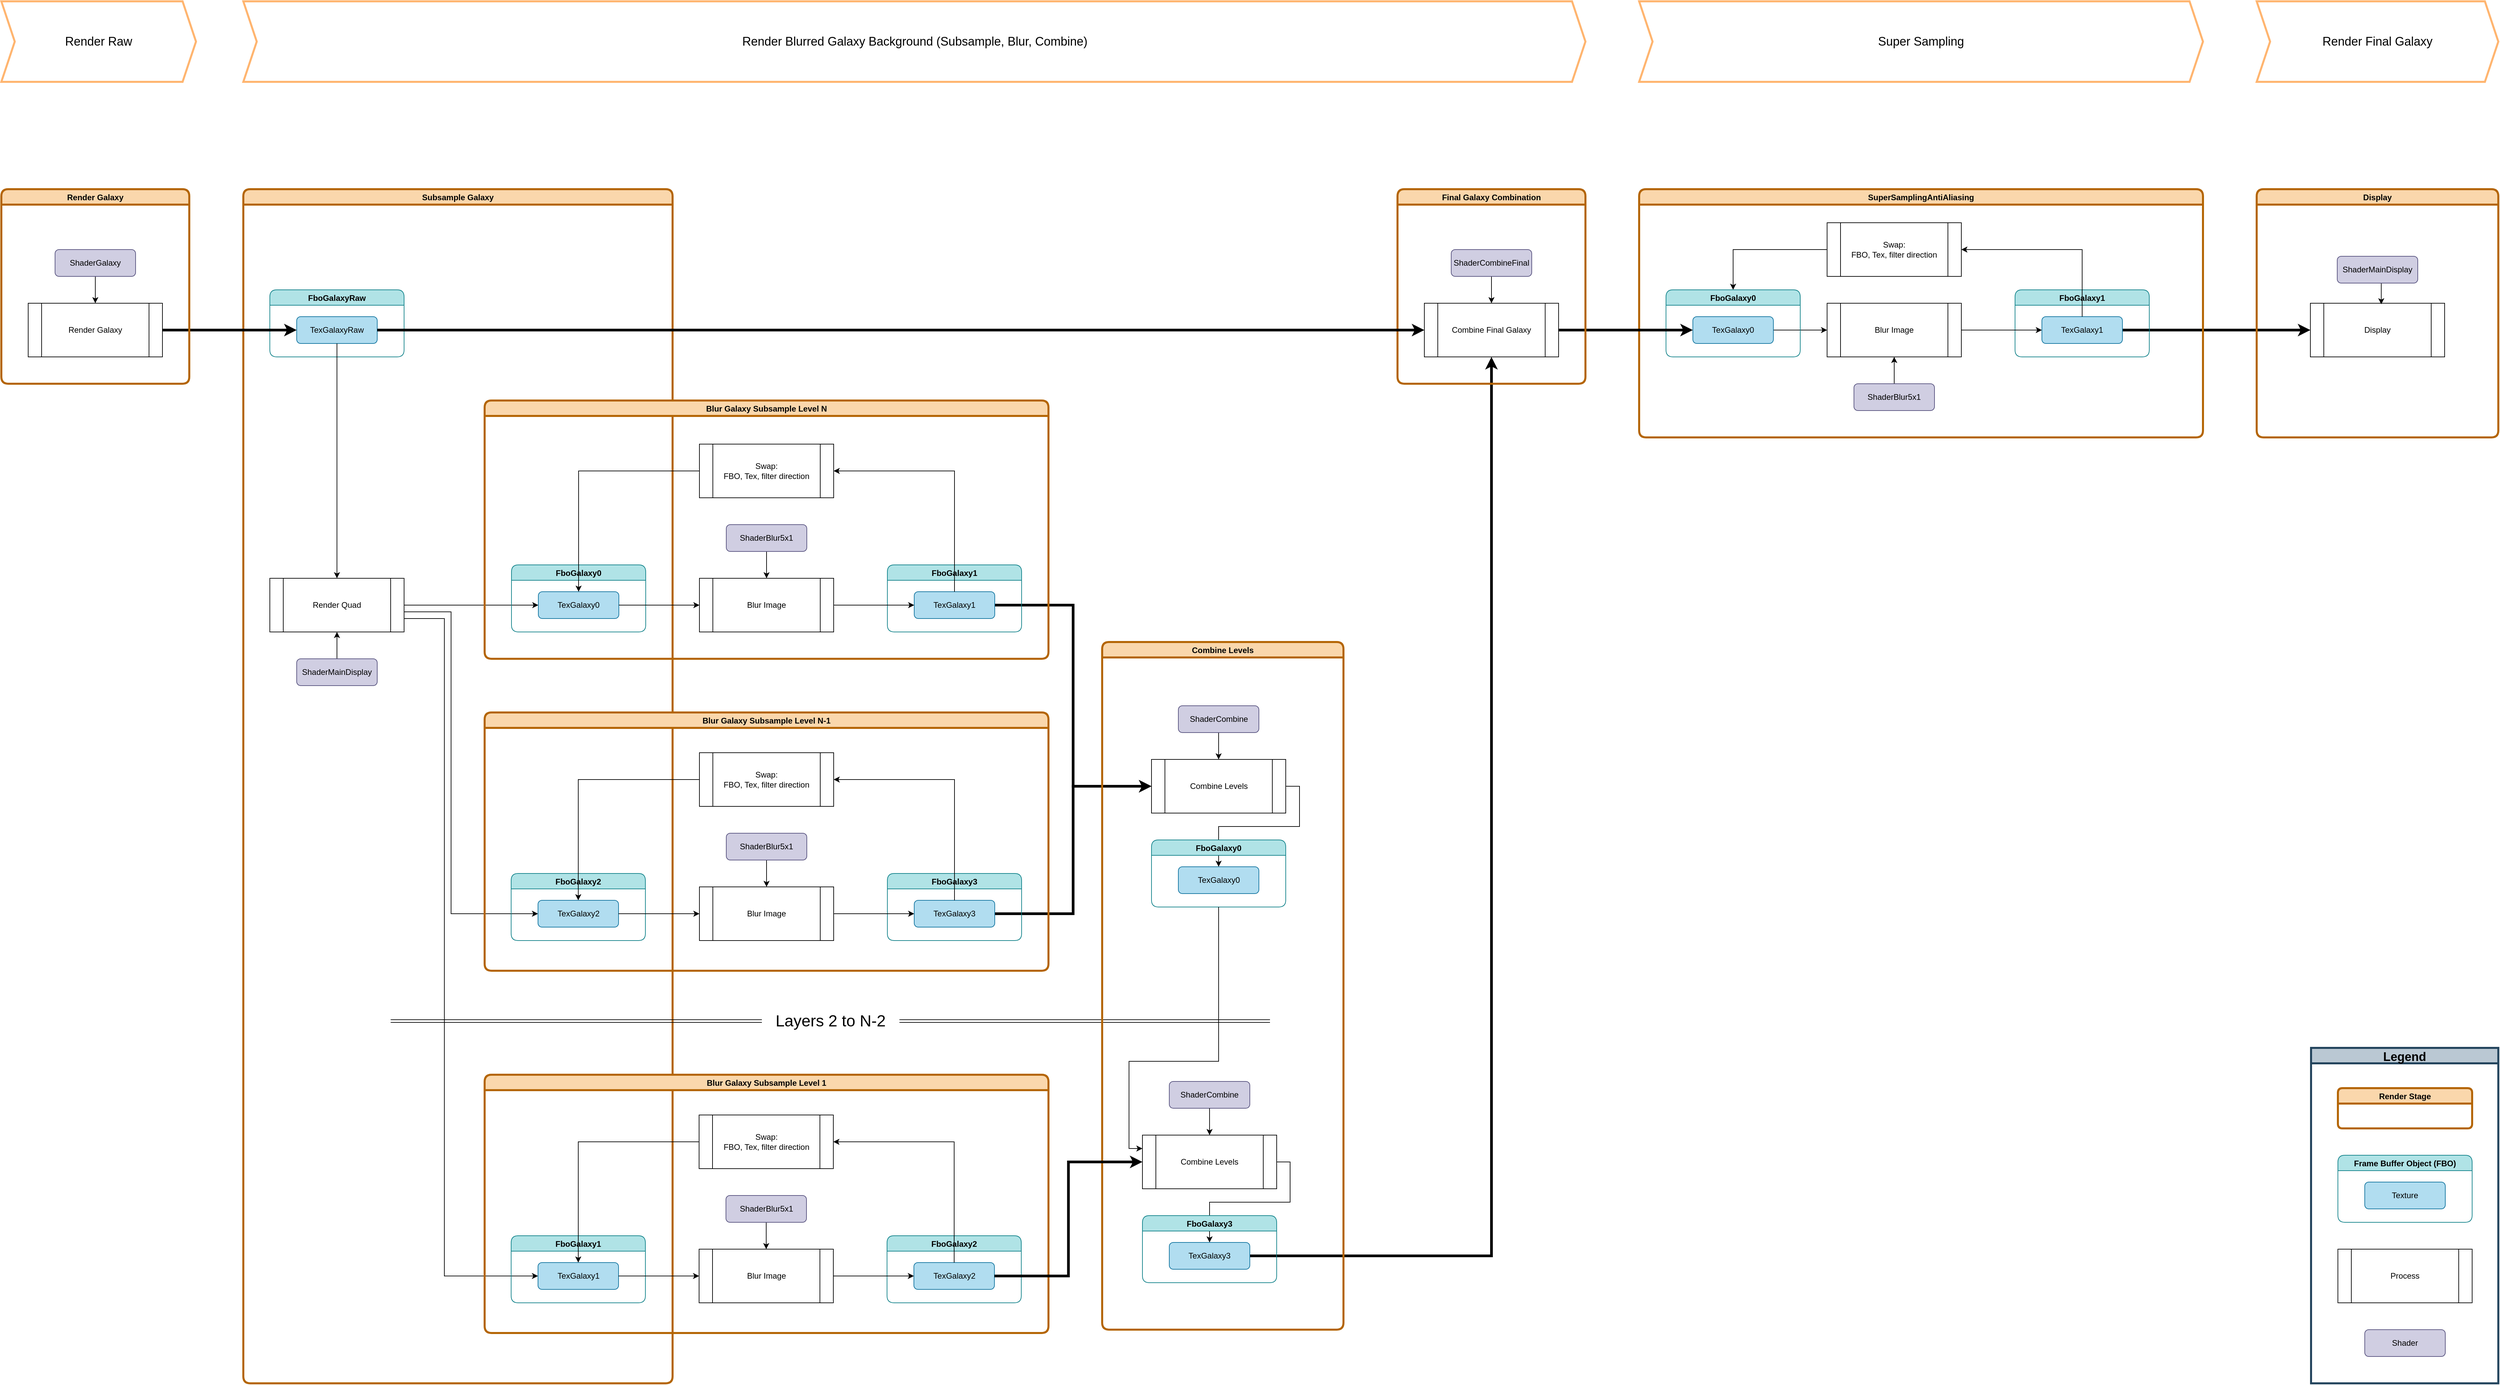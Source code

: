 <mxfile version="15.4.0" type="device"><diagram id="C5RBs43oDa-KdzZeNtuy" name="Page-1"><mxGraphModel dx="5687" dy="3152" grid="1" gridSize="10" guides="1" tooltips="1" connect="1" arrows="1" fold="1" page="1" pageScale="1" pageWidth="827" pageHeight="1169" math="0" shadow="0"><root><mxCell id="WIyWlLk6GJQsqaUBKTNV-0"/><mxCell id="WIyWlLk6GJQsqaUBKTNV-1" parent="WIyWlLk6GJQsqaUBKTNV-0"/><mxCell id="yZTSDlKU27gdfVYM9n3g-38" value="Legend" style="swimlane;rounded=0;strokeColor=#23445d;strokeWidth=3;fillColor=#bac8d3;shadow=0;sketch=0;glass=0;swimlaneLine=1;fontSize=18;perimeterSpacing=0;swimlaneFillColor=default;" vertex="1" parent="WIyWlLk6GJQsqaUBKTNV-1"><mxGeometry x="3401" y="1000" width="279" height="500" as="geometry"/></mxCell><mxCell id="a8YWA-lMx3I1trFOiL9X-109" value="Subsample Galaxy" style="swimlane;rounded=1;shadow=0;fillColor=#fad7ac;strokeColor=#b46504;align=center;strokeWidth=3;" parent="WIyWlLk6GJQsqaUBKTNV-1" vertex="1"><mxGeometry x="320.5" y="-280" width="639.5" height="1780" as="geometry"/></mxCell><mxCell id="Sne0TQ9ptQ9F87MGzMqb-39" value="&lt;font style=&quot;font-size: 24px&quot;&gt;&amp;nbsp; &amp;nbsp;Layers 2 to N-2&amp;nbsp; &amp;nbsp;&lt;/font&gt;" style="shape=link;html=1;rounded=0;edgeStyle=orthogonalEdgeStyle;" parent="a8YWA-lMx3I1trFOiL9X-109" edge="1"><mxGeometry width="100" relative="1" as="geometry"><mxPoint x="219.5" y="1240" as="sourcePoint"/><mxPoint x="1529.5" y="1240" as="targetPoint"/></mxGeometry></mxCell><mxCell id="a8YWA-lMx3I1trFOiL9X-28" value="FboGalaxyRaw" style="swimlane;fillColor=#b0e3e6;strokeColor=#0e8088;shadow=0;rounded=1;" parent="a8YWA-lMx3I1trFOiL9X-109" vertex="1"><mxGeometry x="39.5" y="150" width="200" height="100" as="geometry"><mxRectangle x="250" y="610" width="80" height="23" as="alternateBounds"/></mxGeometry></mxCell><mxCell id="a8YWA-lMx3I1trFOiL9X-29" value="TexGalaxyRaw" style="rounded=1;whiteSpace=wrap;html=1;fillColor=#b1ddf0;strokeColor=#10739e;shadow=0;" parent="a8YWA-lMx3I1trFOiL9X-28" vertex="1"><mxGeometry x="40" y="40" width="120" height="40" as="geometry"/></mxCell><mxCell id="a8YWA-lMx3I1trFOiL9X-22" style="edgeStyle=orthogonalEdgeStyle;rounded=0;orthogonalLoop=1;jettySize=auto;html=1;exitX=1;exitY=0.5;exitDx=0;exitDy=0;strokeWidth=4;" parent="WIyWlLk6GJQsqaUBKTNV-1" source="a8YWA-lMx3I1trFOiL9X-7" target="a8YWA-lMx3I1trFOiL9X-21" edge="1"><mxGeometry relative="1" as="geometry"/></mxCell><mxCell id="a8YWA-lMx3I1trFOiL9X-42" style="edgeStyle=orthogonalEdgeStyle;rounded=0;orthogonalLoop=1;jettySize=auto;html=1;exitX=1;exitY=0.5;exitDx=0;exitDy=0;" parent="WIyWlLk6GJQsqaUBKTNV-1" source="a8YWA-lMx3I1trFOiL9X-30" target="a8YWA-lMx3I1trFOiL9X-41" edge="1"><mxGeometry relative="1" as="geometry"/></mxCell><mxCell id="a8YWA-lMx3I1trFOiL9X-66" style="edgeStyle=orthogonalEdgeStyle;rounded=0;orthogonalLoop=1;jettySize=auto;html=1;exitX=1;exitY=0.5;exitDx=0;exitDy=0;entryX=0;entryY=0.5;entryDx=0;entryDy=0;" parent="WIyWlLk6GJQsqaUBKTNV-1" source="a8YWA-lMx3I1trFOiL9X-30" target="a8YWA-lMx3I1trFOiL9X-55" edge="1"><mxGeometry relative="1" as="geometry"><Array as="points"><mxPoint x="560" y="350"/><mxPoint x="630" y="350"/><mxPoint x="630" y="800"/></Array></mxGeometry></mxCell><mxCell id="a8YWA-lMx3I1trFOiL9X-84" style="edgeStyle=orthogonalEdgeStyle;rounded=0;orthogonalLoop=1;jettySize=auto;html=1;exitX=1;exitY=0.5;exitDx=0;exitDy=0;entryX=0;entryY=0.5;entryDx=0;entryDy=0;" parent="WIyWlLk6GJQsqaUBKTNV-1" source="a8YWA-lMx3I1trFOiL9X-30" target="a8YWA-lMx3I1trFOiL9X-72" edge="1"><mxGeometry relative="1" as="geometry"><Array as="points"><mxPoint x="560" y="360"/><mxPoint x="620" y="360"/><mxPoint x="620" y="1340"/></Array></mxGeometry></mxCell><mxCell id="a8YWA-lMx3I1trFOiL9X-30" value="Render Quad" style="shape=process;whiteSpace=wrap;html=1;backgroundOutline=1;" parent="WIyWlLk6GJQsqaUBKTNV-1" vertex="1"><mxGeometry x="360" y="300" width="200" height="80" as="geometry"/></mxCell><mxCell id="a8YWA-lMx3I1trFOiL9X-105" style="edgeStyle=orthogonalEdgeStyle;rounded=0;orthogonalLoop=1;jettySize=auto;html=1;exitX=0.5;exitY=0;exitDx=0;exitDy=0;entryX=0.5;entryY=1;entryDx=0;entryDy=0;" parent="WIyWlLk6GJQsqaUBKTNV-1" source="a8YWA-lMx3I1trFOiL9X-31" target="a8YWA-lMx3I1trFOiL9X-30" edge="1"><mxGeometry relative="1" as="geometry"/></mxCell><mxCell id="a8YWA-lMx3I1trFOiL9X-31" value="ShaderMainDisplay" style="rounded=1;whiteSpace=wrap;html=1;fillColor=#d0cee2;strokeColor=#56517e;" parent="WIyWlLk6GJQsqaUBKTNV-1" vertex="1"><mxGeometry x="400" y="420" width="120" height="40" as="geometry"/></mxCell><mxCell id="a8YWA-lMx3I1trFOiL9X-33" style="edgeStyle=orthogonalEdgeStyle;rounded=0;orthogonalLoop=1;jettySize=auto;html=1;exitX=0.5;exitY=1;exitDx=0;exitDy=0;" parent="WIyWlLk6GJQsqaUBKTNV-1" source="a8YWA-lMx3I1trFOiL9X-29" target="a8YWA-lMx3I1trFOiL9X-30" edge="1"><mxGeometry relative="1" as="geometry"/></mxCell><mxCell id="a8YWA-lMx3I1trFOiL9X-39" style="edgeStyle=orthogonalEdgeStyle;rounded=0;orthogonalLoop=1;jettySize=auto;html=1;exitX=1;exitY=0.5;exitDx=0;exitDy=0;entryX=0;entryY=0.5;entryDx=0;entryDy=0;strokeWidth=4;" parent="WIyWlLk6GJQsqaUBKTNV-1" source="a8YWA-lMx3I1trFOiL9X-36" target="a8YWA-lMx3I1trFOiL9X-29" edge="1"><mxGeometry relative="1" as="geometry"/></mxCell><mxCell id="a8YWA-lMx3I1trFOiL9X-68" style="edgeStyle=orthogonalEdgeStyle;rounded=0;orthogonalLoop=1;jettySize=auto;html=1;exitX=1;exitY=0.5;exitDx=0;exitDy=0;entryX=0;entryY=0.5;entryDx=0;entryDy=0;strokeWidth=4;" parent="WIyWlLk6GJQsqaUBKTNV-1" source="a8YWA-lMx3I1trFOiL9X-62" target="a8YWA-lMx3I1trFOiL9X-67" edge="1"><mxGeometry relative="1" as="geometry"/></mxCell><mxCell id="a8YWA-lMx3I1trFOiL9X-70" style="edgeStyle=orthogonalEdgeStyle;rounded=0;orthogonalLoop=1;jettySize=auto;html=1;exitX=1;exitY=0.5;exitDx=0;exitDy=0;entryX=0;entryY=0.5;entryDx=0;entryDy=0;strokeWidth=4;" parent="WIyWlLk6GJQsqaUBKTNV-1" source="a8YWA-lMx3I1trFOiL9X-48" target="a8YWA-lMx3I1trFOiL9X-67" edge="1"><mxGeometry relative="1" as="geometry"/></mxCell><mxCell id="a8YWA-lMx3I1trFOiL9X-89" style="edgeStyle=orthogonalEdgeStyle;rounded=0;orthogonalLoop=1;jettySize=auto;html=1;exitX=1;exitY=0.5;exitDx=0;exitDy=0;entryX=0.5;entryY=1;entryDx=0;entryDy=0;strokeWidth=4;" parent="WIyWlLk6GJQsqaUBKTNV-1" source="yZTSDlKU27gdfVYM9n3g-44" target="yZTSDlKU27gdfVYM9n3g-12" edge="1"><mxGeometry relative="1" as="geometry"><Array as="points"><mxPoint x="2180" y="1310"/></Array><mxPoint x="2180" y="90" as="targetPoint"/></mxGeometry></mxCell><mxCell id="a8YWA-lMx3I1trFOiL9X-103" value="SuperSamplingAntiAliasing" style="swimlane;rounded=1;shadow=0;fillColor=#fad7ac;strokeColor=#b46504;align=center;strokeWidth=3;" parent="WIyWlLk6GJQsqaUBKTNV-1" vertex="1"><mxGeometry x="2400" y="-280" width="840" height="370" as="geometry"/></mxCell><mxCell id="a8YWA-lMx3I1trFOiL9X-6" value="FboGalaxy1" style="swimlane;fillColor=#b0e3e6;strokeColor=#0e8088;shadow=0;rounded=1;" parent="a8YWA-lMx3I1trFOiL9X-103" vertex="1"><mxGeometry x="560" y="150" width="200" height="100" as="geometry"><mxRectangle x="250" y="610" width="80" height="23" as="alternateBounds"/></mxGeometry></mxCell><mxCell id="a8YWA-lMx3I1trFOiL9X-7" value="TexGalaxy1" style="rounded=1;whiteSpace=wrap;html=1;fillColor=#b1ddf0;strokeColor=#10739e;" parent="a8YWA-lMx3I1trFOiL9X-6" vertex="1"><mxGeometry x="40" y="40" width="120" height="40" as="geometry"/></mxCell><mxCell id="a8YWA-lMx3I1trFOiL9X-17" style="edgeStyle=orthogonalEdgeStyle;rounded=0;orthogonalLoop=1;jettySize=auto;html=1;exitX=1;exitY=0.5;exitDx=0;exitDy=0;entryX=0;entryY=0.5;entryDx=0;entryDy=0;" parent="a8YWA-lMx3I1trFOiL9X-103" source="a8YWA-lMx3I1trFOiL9X-14" target="a8YWA-lMx3I1trFOiL9X-7" edge="1"><mxGeometry relative="1" as="geometry"/></mxCell><mxCell id="a8YWA-lMx3I1trFOiL9X-14" value="Blur Image" style="shape=process;whiteSpace=wrap;html=1;backgroundOutline=1;" parent="a8YWA-lMx3I1trFOiL9X-103" vertex="1"><mxGeometry x="280" y="170" width="200" height="80" as="geometry"/></mxCell><mxCell id="a8YWA-lMx3I1trFOiL9X-16" style="edgeStyle=orthogonalEdgeStyle;rounded=0;orthogonalLoop=1;jettySize=auto;html=1;exitX=1;exitY=0.5;exitDx=0;exitDy=0;entryX=0;entryY=0.5;entryDx=0;entryDy=0;" parent="a8YWA-lMx3I1trFOiL9X-103" source="yZTSDlKU27gdfVYM9n3g-9" target="a8YWA-lMx3I1trFOiL9X-14" edge="1"><mxGeometry relative="1" as="geometry"><mxPoint x="200" y="210" as="sourcePoint"/></mxGeometry></mxCell><mxCell id="a8YWA-lMx3I1trFOiL9X-20" style="edgeStyle=orthogonalEdgeStyle;rounded=0;orthogonalLoop=1;jettySize=auto;html=1;exitX=0;exitY=0.5;exitDx=0;exitDy=0;entryX=0.5;entryY=0;entryDx=0;entryDy=0;" parent="a8YWA-lMx3I1trFOiL9X-103" source="a8YWA-lMx3I1trFOiL9X-18" target="yZTSDlKU27gdfVYM9n3g-8" edge="1"><mxGeometry relative="1" as="geometry"><mxPoint x="140" y="190" as="targetPoint"/></mxGeometry></mxCell><mxCell id="a8YWA-lMx3I1trFOiL9X-18" value="Swap:&lt;br&gt;FBO, Tex, filter direction" style="shape=process;whiteSpace=wrap;html=1;backgroundOutline=1;" parent="a8YWA-lMx3I1trFOiL9X-103" vertex="1"><mxGeometry x="280" y="50" width="200" height="80" as="geometry"/></mxCell><mxCell id="a8YWA-lMx3I1trFOiL9X-19" style="edgeStyle=orthogonalEdgeStyle;rounded=0;orthogonalLoop=1;jettySize=auto;html=1;exitX=0.5;exitY=0;exitDx=0;exitDy=0;entryX=1;entryY=0.5;entryDx=0;entryDy=0;" parent="a8YWA-lMx3I1trFOiL9X-103" source="a8YWA-lMx3I1trFOiL9X-7" target="a8YWA-lMx3I1trFOiL9X-18" edge="1"><mxGeometry relative="1" as="geometry"/></mxCell><mxCell id="a8YWA-lMx3I1trFOiL9X-25" style="edgeStyle=orthogonalEdgeStyle;rounded=0;orthogonalLoop=1;jettySize=auto;html=1;exitX=0.5;exitY=0;exitDx=0;exitDy=0;entryX=0.5;entryY=1;entryDx=0;entryDy=0;" parent="a8YWA-lMx3I1trFOiL9X-103" source="a8YWA-lMx3I1trFOiL9X-24" target="a8YWA-lMx3I1trFOiL9X-14" edge="1"><mxGeometry relative="1" as="geometry"/></mxCell><mxCell id="a8YWA-lMx3I1trFOiL9X-24" value="ShaderBlur5x1" style="rounded=1;whiteSpace=wrap;html=1;fillColor=#d0cee2;strokeColor=#56517e;" parent="a8YWA-lMx3I1trFOiL9X-103" vertex="1"><mxGeometry x="320" y="290" width="120" height="40" as="geometry"/></mxCell><mxCell id="yZTSDlKU27gdfVYM9n3g-8" value="FboGalaxy0" style="swimlane;fillColor=#b0e3e6;strokeColor=#0e8088;shadow=0;rounded=1;" vertex="1" parent="a8YWA-lMx3I1trFOiL9X-103"><mxGeometry x="40" y="150" width="200" height="100" as="geometry"><mxRectangle x="250" y="610" width="80" height="23" as="alternateBounds"/></mxGeometry></mxCell><mxCell id="yZTSDlKU27gdfVYM9n3g-9" value="TexGalaxy0" style="rounded=1;whiteSpace=wrap;html=1;fillColor=#b1ddf0;strokeColor=#10739e;" vertex="1" parent="yZTSDlKU27gdfVYM9n3g-8"><mxGeometry x="40" y="40" width="120" height="40" as="geometry"/></mxCell><mxCell id="a8YWA-lMx3I1trFOiL9X-104" value="Display" style="swimlane;rounded=1;shadow=0;fillColor=#fad7ac;strokeColor=#b46504;align=center;strokeWidth=3;" parent="WIyWlLk6GJQsqaUBKTNV-1" vertex="1"><mxGeometry x="3320" y="-280" width="360" height="370" as="geometry"/></mxCell><mxCell id="a8YWA-lMx3I1trFOiL9X-21" value="Display" style="shape=process;whiteSpace=wrap;html=1;backgroundOutline=1;" parent="a8YWA-lMx3I1trFOiL9X-104" vertex="1"><mxGeometry x="80" y="170" width="200" height="80" as="geometry"/></mxCell><mxCell id="yZTSDlKU27gdfVYM9n3g-28" style="edgeStyle=orthogonalEdgeStyle;rounded=0;orthogonalLoop=1;jettySize=auto;html=1;exitX=0.5;exitY=1;exitDx=0;exitDy=0;entryX=0.528;entryY=0.02;entryDx=0;entryDy=0;entryPerimeter=0;strokeWidth=1;" edge="1" parent="a8YWA-lMx3I1trFOiL9X-104" source="a8YWA-lMx3I1trFOiL9X-26" target="a8YWA-lMx3I1trFOiL9X-21"><mxGeometry relative="1" as="geometry"/></mxCell><mxCell id="a8YWA-lMx3I1trFOiL9X-26" value="ShaderMainDisplay" style="rounded=1;whiteSpace=wrap;html=1;fillColor=#d0cee2;strokeColor=#56517e;" parent="a8YWA-lMx3I1trFOiL9X-104" vertex="1"><mxGeometry x="120" y="100" width="120" height="40" as="geometry"/></mxCell><mxCell id="a8YWA-lMx3I1trFOiL9X-106" value="Blur Galaxy Subsample Level N" style="swimlane;rounded=1;shadow=0;fillColor=#fad7ac;strokeColor=#b46504;align=center;strokeWidth=3;" parent="WIyWlLk6GJQsqaUBKTNV-1" vertex="1"><mxGeometry x="680" y="35" width="840" height="385" as="geometry"/></mxCell><mxCell id="a8YWA-lMx3I1trFOiL9X-40" value="FboGalaxy0" style="swimlane;fillColor=#b0e3e6;strokeColor=#0e8088;shadow=0;rounded=1;" parent="a8YWA-lMx3I1trFOiL9X-106" vertex="1"><mxGeometry x="40" y="245" width="200" height="100" as="geometry"><mxRectangle x="250" y="610" width="80" height="23" as="alternateBounds"/></mxGeometry></mxCell><mxCell id="a8YWA-lMx3I1trFOiL9X-41" value="TexGalaxy0" style="rounded=1;whiteSpace=wrap;html=1;fillColor=#b1ddf0;strokeColor=#10739e;shadow=0;" parent="a8YWA-lMx3I1trFOiL9X-40" vertex="1"><mxGeometry x="40" y="40" width="120" height="40" as="geometry"/></mxCell><mxCell id="a8YWA-lMx3I1trFOiL9X-43" value="Blur Image" style="shape=process;whiteSpace=wrap;html=1;backgroundOutline=1;" parent="a8YWA-lMx3I1trFOiL9X-106" vertex="1"><mxGeometry x="320" y="265" width="200" height="80" as="geometry"/></mxCell><mxCell id="a8YWA-lMx3I1trFOiL9X-44" style="edgeStyle=orthogonalEdgeStyle;rounded=0;orthogonalLoop=1;jettySize=auto;html=1;exitX=1;exitY=0.5;exitDx=0;exitDy=0;" parent="a8YWA-lMx3I1trFOiL9X-106" source="a8YWA-lMx3I1trFOiL9X-41" target="a8YWA-lMx3I1trFOiL9X-43" edge="1"><mxGeometry relative="1" as="geometry"/></mxCell><mxCell id="a8YWA-lMx3I1trFOiL9X-46" style="edgeStyle=orthogonalEdgeStyle;rounded=0;orthogonalLoop=1;jettySize=auto;html=1;exitX=0.5;exitY=1;exitDx=0;exitDy=0;entryX=0.5;entryY=0;entryDx=0;entryDy=0;" parent="a8YWA-lMx3I1trFOiL9X-106" source="a8YWA-lMx3I1trFOiL9X-45" target="a8YWA-lMx3I1trFOiL9X-43" edge="1"><mxGeometry relative="1" as="geometry"/></mxCell><mxCell id="a8YWA-lMx3I1trFOiL9X-45" value="ShaderBlur5x1" style="rounded=1;whiteSpace=wrap;html=1;fillColor=#d0cee2;strokeColor=#56517e;" parent="a8YWA-lMx3I1trFOiL9X-106" vertex="1"><mxGeometry x="360" y="185" width="120" height="40" as="geometry"/></mxCell><mxCell id="a8YWA-lMx3I1trFOiL9X-47" value="FboGalaxy1" style="swimlane;fillColor=#b0e3e6;strokeColor=#0e8088;shadow=0;rounded=1;" parent="a8YWA-lMx3I1trFOiL9X-106" vertex="1"><mxGeometry x="600" y="245" width="200" height="100" as="geometry"><mxRectangle x="250" y="610" width="80" height="23" as="alternateBounds"/></mxGeometry></mxCell><mxCell id="a8YWA-lMx3I1trFOiL9X-48" value="TexGalaxy1" style="rounded=1;whiteSpace=wrap;html=1;fillColor=#b1ddf0;strokeColor=#10739e;shadow=0;" parent="a8YWA-lMx3I1trFOiL9X-47" vertex="1"><mxGeometry x="40" y="40" width="120" height="40" as="geometry"/></mxCell><mxCell id="a8YWA-lMx3I1trFOiL9X-49" style="edgeStyle=orthogonalEdgeStyle;rounded=0;orthogonalLoop=1;jettySize=auto;html=1;exitX=1;exitY=0.5;exitDx=0;exitDy=0;entryX=0;entryY=0.5;entryDx=0;entryDy=0;" parent="a8YWA-lMx3I1trFOiL9X-106" source="a8YWA-lMx3I1trFOiL9X-43" target="a8YWA-lMx3I1trFOiL9X-48" edge="1"><mxGeometry relative="1" as="geometry"/></mxCell><mxCell id="a8YWA-lMx3I1trFOiL9X-52" style="edgeStyle=orthogonalEdgeStyle;rounded=0;orthogonalLoop=1;jettySize=auto;html=1;exitX=0;exitY=0.5;exitDx=0;exitDy=0;entryX=0.5;entryY=0;entryDx=0;entryDy=0;" parent="a8YWA-lMx3I1trFOiL9X-106" source="a8YWA-lMx3I1trFOiL9X-50" target="a8YWA-lMx3I1trFOiL9X-41" edge="1"><mxGeometry relative="1" as="geometry"/></mxCell><mxCell id="a8YWA-lMx3I1trFOiL9X-50" value="Swap:&lt;br&gt;FBO, Tex, filter direction" style="shape=process;whiteSpace=wrap;html=1;backgroundOutline=1;" parent="a8YWA-lMx3I1trFOiL9X-106" vertex="1"><mxGeometry x="320" y="65" width="200" height="80" as="geometry"/></mxCell><mxCell id="a8YWA-lMx3I1trFOiL9X-51" style="edgeStyle=orthogonalEdgeStyle;rounded=0;orthogonalLoop=1;jettySize=auto;html=1;exitX=0.5;exitY=0;exitDx=0;exitDy=0;entryX=1;entryY=0.5;entryDx=0;entryDy=0;" parent="a8YWA-lMx3I1trFOiL9X-106" source="a8YWA-lMx3I1trFOiL9X-48" target="a8YWA-lMx3I1trFOiL9X-50" edge="1"><mxGeometry relative="1" as="geometry"/></mxCell><mxCell id="a8YWA-lMx3I1trFOiL9X-108" value="Combine Levels" style="swimlane;rounded=1;shadow=0;fillColor=#fad7ac;strokeColor=#b46504;align=center;strokeWidth=3;" parent="WIyWlLk6GJQsqaUBKTNV-1" vertex="1"><mxGeometry x="1600" y="395" width="359.5" height="1025" as="geometry"/></mxCell><mxCell id="yZTSDlKU27gdfVYM9n3g-6" style="edgeStyle=orthogonalEdgeStyle;rounded=0;orthogonalLoop=1;jettySize=auto;html=1;exitX=1;exitY=0.5;exitDx=0;exitDy=0;entryX=0.5;entryY=0;entryDx=0;entryDy=0;" edge="1" parent="a8YWA-lMx3I1trFOiL9X-108" source="a8YWA-lMx3I1trFOiL9X-67" target="yZTSDlKU27gdfVYM9n3g-5"><mxGeometry relative="1" as="geometry"><mxPoint x="180" y="275" as="targetPoint"/><Array as="points"><mxPoint x="294" y="215"/><mxPoint x="294" y="275"/><mxPoint x="174" y="275"/></Array></mxGeometry></mxCell><mxCell id="a8YWA-lMx3I1trFOiL9X-67" value="Combine Levels" style="shape=process;whiteSpace=wrap;html=1;backgroundOutline=1;" parent="a8YWA-lMx3I1trFOiL9X-108" vertex="1"><mxGeometry x="73.5" y="175" width="200" height="80" as="geometry"/></mxCell><mxCell id="yZTSDlKU27gdfVYM9n3g-1" style="edgeStyle=orthogonalEdgeStyle;rounded=0;orthogonalLoop=1;jettySize=auto;html=1;exitX=0.5;exitY=1;exitDx=0;exitDy=0;entryX=0.5;entryY=0;entryDx=0;entryDy=0;" edge="1" parent="a8YWA-lMx3I1trFOiL9X-108" source="yZTSDlKU27gdfVYM9n3g-0" target="a8YWA-lMx3I1trFOiL9X-67"><mxGeometry relative="1" as="geometry"/></mxCell><mxCell id="yZTSDlKU27gdfVYM9n3g-0" value="ShaderCombine" style="rounded=1;whiteSpace=wrap;html=1;fillColor=#d0cee2;strokeColor=#56517e;" vertex="1" parent="a8YWA-lMx3I1trFOiL9X-108"><mxGeometry x="113.5" y="95" width="120" height="40" as="geometry"/></mxCell><mxCell id="yZTSDlKU27gdfVYM9n3g-4" value="FboGalaxy0" style="swimlane;fillColor=#b0e3e6;strokeColor=#0e8088;shadow=0;rounded=1;" vertex="1" parent="a8YWA-lMx3I1trFOiL9X-108"><mxGeometry x="73.5" y="295" width="200" height="100" as="geometry"><mxRectangle x="250" y="610" width="80" height="23" as="alternateBounds"/></mxGeometry></mxCell><mxCell id="yZTSDlKU27gdfVYM9n3g-5" value="TexGalaxy0" style="rounded=1;whiteSpace=wrap;html=1;fillColor=#b1ddf0;strokeColor=#10739e;" vertex="1" parent="yZTSDlKU27gdfVYM9n3g-4"><mxGeometry x="40" y="40" width="120" height="40" as="geometry"/></mxCell><mxCell id="yZTSDlKU27gdfVYM9n3g-2" value="ShaderCombine" style="rounded=1;whiteSpace=wrap;html=1;fillColor=#d0cee2;strokeColor=#56517e;" vertex="1" parent="a8YWA-lMx3I1trFOiL9X-108"><mxGeometry x="100" y="655" width="120" height="40" as="geometry"/></mxCell><mxCell id="yZTSDlKU27gdfVYM9n3g-46" style="edgeStyle=orthogonalEdgeStyle;rounded=0;orthogonalLoop=1;jettySize=auto;html=1;exitX=1;exitY=0.5;exitDx=0;exitDy=0;entryX=0.5;entryY=0;entryDx=0;entryDy=0;fontSize=18;strokeWidth=1;" edge="1" parent="a8YWA-lMx3I1trFOiL9X-108" source="a8YWA-lMx3I1trFOiL9X-85" target="yZTSDlKU27gdfVYM9n3g-44"><mxGeometry relative="1" as="geometry"><Array as="points"><mxPoint x="280" y="775"/><mxPoint x="280" y="835"/><mxPoint x="160" y="835"/></Array></mxGeometry></mxCell><mxCell id="a8YWA-lMx3I1trFOiL9X-85" value="Combine Levels" style="shape=process;whiteSpace=wrap;html=1;backgroundOutline=1;" parent="a8YWA-lMx3I1trFOiL9X-108" vertex="1"><mxGeometry x="60" y="735" width="200" height="80" as="geometry"/></mxCell><mxCell id="yZTSDlKU27gdfVYM9n3g-7" style="edgeStyle=orthogonalEdgeStyle;rounded=0;orthogonalLoop=1;jettySize=auto;html=1;exitX=0.5;exitY=1;exitDx=0;exitDy=0;entryX=0;entryY=0.25;entryDx=0;entryDy=0;" edge="1" parent="a8YWA-lMx3I1trFOiL9X-108" source="yZTSDlKU27gdfVYM9n3g-4" target="a8YWA-lMx3I1trFOiL9X-85"><mxGeometry relative="1" as="geometry"><Array as="points"><mxPoint x="174" y="625"/><mxPoint x="40" y="625"/><mxPoint x="40" y="755"/></Array></mxGeometry></mxCell><mxCell id="yZTSDlKU27gdfVYM9n3g-42" style="edgeStyle=orthogonalEdgeStyle;rounded=0;orthogonalLoop=1;jettySize=auto;html=1;exitX=0.5;exitY=1;exitDx=0;exitDy=0;entryX=0.5;entryY=0;entryDx=0;entryDy=0;fontSize=18;strokeWidth=1;" edge="1" parent="a8YWA-lMx3I1trFOiL9X-108" source="yZTSDlKU27gdfVYM9n3g-2" target="a8YWA-lMx3I1trFOiL9X-85"><mxGeometry relative="1" as="geometry"/></mxCell><mxCell id="yZTSDlKU27gdfVYM9n3g-43" value="FboGalaxy3" style="swimlane;fillColor=#b0e3e6;strokeColor=#0e8088;shadow=0;rounded=1;" vertex="1" parent="a8YWA-lMx3I1trFOiL9X-108"><mxGeometry x="60" y="855" width="200" height="100" as="geometry"><mxRectangle x="250" y="610" width="80" height="23" as="alternateBounds"/></mxGeometry></mxCell><mxCell id="yZTSDlKU27gdfVYM9n3g-44" value="TexGalaxy3" style="rounded=1;whiteSpace=wrap;html=1;fillColor=#b1ddf0;strokeColor=#10739e;" vertex="1" parent="yZTSDlKU27gdfVYM9n3g-43"><mxGeometry x="40" y="40" width="120" height="40" as="geometry"/></mxCell><mxCell id="a8YWA-lMx3I1trFOiL9X-113" value="Render Galaxy" style="swimlane;rounded=1;shadow=0;fillColor=#fad7ac;strokeColor=#b46504;align=center;strokeWidth=3;" parent="WIyWlLk6GJQsqaUBKTNV-1" vertex="1"><mxGeometry x="-40" y="-280" width="280" height="290" as="geometry"/></mxCell><mxCell id="a8YWA-lMx3I1trFOiL9X-36" value="Render Galaxy" style="shape=process;whiteSpace=wrap;html=1;backgroundOutline=1;" parent="a8YWA-lMx3I1trFOiL9X-113" vertex="1"><mxGeometry x="40" y="170" width="200" height="80" as="geometry"/></mxCell><mxCell id="a8YWA-lMx3I1trFOiL9X-38" style="edgeStyle=orthogonalEdgeStyle;rounded=0;orthogonalLoop=1;jettySize=auto;html=1;exitX=0.5;exitY=1;exitDx=0;exitDy=0;entryX=0.5;entryY=0;entryDx=0;entryDy=0;" parent="a8YWA-lMx3I1trFOiL9X-113" source="a8YWA-lMx3I1trFOiL9X-37" target="a8YWA-lMx3I1trFOiL9X-36" edge="1"><mxGeometry relative="1" as="geometry"/></mxCell><mxCell id="a8YWA-lMx3I1trFOiL9X-37" value="ShaderGalaxy" style="rounded=1;whiteSpace=wrap;html=1;fillColor=#d0cee2;strokeColor=#56517e;" parent="a8YWA-lMx3I1trFOiL9X-113" vertex="1"><mxGeometry x="80" y="90" width="120" height="40" as="geometry"/></mxCell><mxCell id="Sne0TQ9ptQ9F87MGzMqb-13" value="Blur Galaxy Subsample Level N-1" style="swimlane;rounded=1;shadow=0;fillColor=#fad7ac;strokeColor=#b46504;align=center;strokeWidth=3;" parent="WIyWlLk6GJQsqaUBKTNV-1" vertex="1"><mxGeometry x="680" y="500" width="840" height="385" as="geometry"/></mxCell><mxCell id="a8YWA-lMx3I1trFOiL9X-54" value="FboGalaxy2" style="swimlane;fillColor=#b0e3e6;strokeColor=#0e8088;shadow=0;rounded=1;" parent="Sne0TQ9ptQ9F87MGzMqb-13" vertex="1"><mxGeometry x="39.5" y="240" width="200" height="100" as="geometry"><mxRectangle x="250" y="610" width="80" height="23" as="alternateBounds"/></mxGeometry></mxCell><mxCell id="a8YWA-lMx3I1trFOiL9X-55" value="TexGalaxy2" style="rounded=1;whiteSpace=wrap;html=1;fillColor=#b1ddf0;strokeColor=#10739e;shadow=0;" parent="a8YWA-lMx3I1trFOiL9X-54" vertex="1"><mxGeometry x="40" y="40" width="120" height="40" as="geometry"/></mxCell><mxCell id="a8YWA-lMx3I1trFOiL9X-57" value="Blur Image" style="shape=process;whiteSpace=wrap;html=1;backgroundOutline=1;" parent="Sne0TQ9ptQ9F87MGzMqb-13" vertex="1"><mxGeometry x="320" y="260" width="200" height="80" as="geometry"/></mxCell><mxCell id="a8YWA-lMx3I1trFOiL9X-58" style="edgeStyle=orthogonalEdgeStyle;rounded=0;orthogonalLoop=1;jettySize=auto;html=1;exitX=1;exitY=0.5;exitDx=0;exitDy=0;" parent="Sne0TQ9ptQ9F87MGzMqb-13" source="a8YWA-lMx3I1trFOiL9X-55" target="a8YWA-lMx3I1trFOiL9X-57" edge="1"><mxGeometry relative="1" as="geometry"/></mxCell><mxCell id="a8YWA-lMx3I1trFOiL9X-59" style="edgeStyle=orthogonalEdgeStyle;rounded=0;orthogonalLoop=1;jettySize=auto;html=1;exitX=0.5;exitY=1;exitDx=0;exitDy=0;entryX=0.5;entryY=0;entryDx=0;entryDy=0;" parent="Sne0TQ9ptQ9F87MGzMqb-13" source="a8YWA-lMx3I1trFOiL9X-60" target="a8YWA-lMx3I1trFOiL9X-57" edge="1"><mxGeometry relative="1" as="geometry"/></mxCell><mxCell id="a8YWA-lMx3I1trFOiL9X-60" value="ShaderBlur5x1" style="rounded=1;whiteSpace=wrap;html=1;fillColor=#d0cee2;strokeColor=#56517e;" parent="Sne0TQ9ptQ9F87MGzMqb-13" vertex="1"><mxGeometry x="360" y="180" width="120" height="40" as="geometry"/></mxCell><mxCell id="a8YWA-lMx3I1trFOiL9X-61" value="FboGalaxy3" style="swimlane;fillColor=#b0e3e6;strokeColor=#0e8088;shadow=0;rounded=1;" parent="Sne0TQ9ptQ9F87MGzMqb-13" vertex="1"><mxGeometry x="600" y="240" width="200" height="100" as="geometry"><mxRectangle x="250" y="610" width="80" height="23" as="alternateBounds"/></mxGeometry></mxCell><mxCell id="a8YWA-lMx3I1trFOiL9X-62" value="TexGalaxy3" style="rounded=1;whiteSpace=wrap;html=1;fillColor=#b1ddf0;strokeColor=#10739e;shadow=0;" parent="a8YWA-lMx3I1trFOiL9X-61" vertex="1"><mxGeometry x="40" y="40" width="120" height="40" as="geometry"/></mxCell><mxCell id="a8YWA-lMx3I1trFOiL9X-56" style="edgeStyle=orthogonalEdgeStyle;rounded=0;orthogonalLoop=1;jettySize=auto;html=1;exitX=1;exitY=0.5;exitDx=0;exitDy=0;entryX=0;entryY=0.5;entryDx=0;entryDy=0;" parent="Sne0TQ9ptQ9F87MGzMqb-13" source="a8YWA-lMx3I1trFOiL9X-57" target="a8YWA-lMx3I1trFOiL9X-62" edge="1"><mxGeometry relative="1" as="geometry"/></mxCell><mxCell id="a8YWA-lMx3I1trFOiL9X-63" style="edgeStyle=orthogonalEdgeStyle;rounded=0;orthogonalLoop=1;jettySize=auto;html=1;exitX=0;exitY=0.5;exitDx=0;exitDy=0;entryX=0.5;entryY=0;entryDx=0;entryDy=0;" parent="Sne0TQ9ptQ9F87MGzMqb-13" source="a8YWA-lMx3I1trFOiL9X-64" target="a8YWA-lMx3I1trFOiL9X-55" edge="1"><mxGeometry relative="1" as="geometry"/></mxCell><mxCell id="a8YWA-lMx3I1trFOiL9X-64" value="Swap:&lt;br&gt;FBO, Tex, filter direction" style="shape=process;whiteSpace=wrap;html=1;backgroundOutline=1;" parent="Sne0TQ9ptQ9F87MGzMqb-13" vertex="1"><mxGeometry x="320" y="60" width="200" height="80" as="geometry"/></mxCell><mxCell id="a8YWA-lMx3I1trFOiL9X-65" style="edgeStyle=orthogonalEdgeStyle;rounded=0;orthogonalLoop=1;jettySize=auto;html=1;exitX=0.5;exitY=0;exitDx=0;exitDy=0;entryX=1;entryY=0.5;entryDx=0;entryDy=0;" parent="Sne0TQ9ptQ9F87MGzMqb-13" source="a8YWA-lMx3I1trFOiL9X-62" target="a8YWA-lMx3I1trFOiL9X-64" edge="1"><mxGeometry relative="1" as="geometry"/></mxCell><mxCell id="Sne0TQ9ptQ9F87MGzMqb-26" value="Blur Galaxy Subsample Level 1" style="swimlane;rounded=1;shadow=0;fillColor=#fad7ac;strokeColor=#b46504;align=center;strokeWidth=3;" parent="WIyWlLk6GJQsqaUBKTNV-1" vertex="1"><mxGeometry x="680" y="1040" width="840" height="385" as="geometry"/></mxCell><mxCell id="a8YWA-lMx3I1trFOiL9X-71" value="FboGalaxy1" style="swimlane;fillColor=#b0e3e6;strokeColor=#0e8088;shadow=0;rounded=1;" parent="Sne0TQ9ptQ9F87MGzMqb-26" vertex="1"><mxGeometry x="39.5" y="240" width="200" height="100" as="geometry"><mxRectangle x="250" y="610" width="80" height="23" as="alternateBounds"/></mxGeometry></mxCell><mxCell id="a8YWA-lMx3I1trFOiL9X-72" value="TexGalaxy1" style="rounded=1;whiteSpace=wrap;html=1;fillColor=#b1ddf0;strokeColor=#10739e;shadow=0;" parent="a8YWA-lMx3I1trFOiL9X-71" vertex="1"><mxGeometry x="40" y="40" width="120" height="40" as="geometry"/></mxCell><mxCell id="a8YWA-lMx3I1trFOiL9X-74" value="Blur Image" style="shape=process;whiteSpace=wrap;html=1;backgroundOutline=1;" parent="Sne0TQ9ptQ9F87MGzMqb-26" vertex="1"><mxGeometry x="319.5" y="260" width="200" height="80" as="geometry"/></mxCell><mxCell id="a8YWA-lMx3I1trFOiL9X-75" style="edgeStyle=orthogonalEdgeStyle;rounded=0;orthogonalLoop=1;jettySize=auto;html=1;exitX=1;exitY=0.5;exitDx=0;exitDy=0;" parent="Sne0TQ9ptQ9F87MGzMqb-26" source="a8YWA-lMx3I1trFOiL9X-72" target="a8YWA-lMx3I1trFOiL9X-74" edge="1"><mxGeometry relative="1" as="geometry"/></mxCell><mxCell id="a8YWA-lMx3I1trFOiL9X-76" style="edgeStyle=orthogonalEdgeStyle;rounded=0;orthogonalLoop=1;jettySize=auto;html=1;exitX=0.5;exitY=1;exitDx=0;exitDy=0;entryX=0.5;entryY=0;entryDx=0;entryDy=0;" parent="Sne0TQ9ptQ9F87MGzMqb-26" source="a8YWA-lMx3I1trFOiL9X-77" target="a8YWA-lMx3I1trFOiL9X-74" edge="1"><mxGeometry relative="1" as="geometry"/></mxCell><mxCell id="a8YWA-lMx3I1trFOiL9X-77" value="ShaderBlur5x1" style="rounded=1;whiteSpace=wrap;html=1;fillColor=#d0cee2;strokeColor=#56517e;" parent="Sne0TQ9ptQ9F87MGzMqb-26" vertex="1"><mxGeometry x="359.5" y="180" width="120" height="40" as="geometry"/></mxCell><mxCell id="a8YWA-lMx3I1trFOiL9X-78" value="FboGalaxy2" style="swimlane;fillColor=#b0e3e6;strokeColor=#0e8088;shadow=0;rounded=1;" parent="Sne0TQ9ptQ9F87MGzMqb-26" vertex="1"><mxGeometry x="599.5" y="240" width="200" height="100" as="geometry"><mxRectangle x="250" y="610" width="80" height="23" as="alternateBounds"/></mxGeometry></mxCell><mxCell id="a8YWA-lMx3I1trFOiL9X-79" value="TexGalaxy2" style="rounded=1;whiteSpace=wrap;html=1;fillColor=#b1ddf0;strokeColor=#10739e;shadow=0;" parent="a8YWA-lMx3I1trFOiL9X-78" vertex="1"><mxGeometry x="40" y="40" width="120" height="40" as="geometry"/></mxCell><mxCell id="a8YWA-lMx3I1trFOiL9X-73" style="edgeStyle=orthogonalEdgeStyle;rounded=0;orthogonalLoop=1;jettySize=auto;html=1;exitX=1;exitY=0.5;exitDx=0;exitDy=0;entryX=0;entryY=0.5;entryDx=0;entryDy=0;" parent="Sne0TQ9ptQ9F87MGzMqb-26" source="a8YWA-lMx3I1trFOiL9X-74" target="a8YWA-lMx3I1trFOiL9X-79" edge="1"><mxGeometry relative="1" as="geometry"/></mxCell><mxCell id="a8YWA-lMx3I1trFOiL9X-80" style="edgeStyle=orthogonalEdgeStyle;rounded=0;orthogonalLoop=1;jettySize=auto;html=1;exitX=0;exitY=0.5;exitDx=0;exitDy=0;entryX=0.5;entryY=0;entryDx=0;entryDy=0;" parent="Sne0TQ9ptQ9F87MGzMqb-26" source="a8YWA-lMx3I1trFOiL9X-81" target="a8YWA-lMx3I1trFOiL9X-72" edge="1"><mxGeometry relative="1" as="geometry"/></mxCell><mxCell id="a8YWA-lMx3I1trFOiL9X-81" value="Swap:&lt;br&gt;FBO, Tex, filter direction" style="shape=process;whiteSpace=wrap;html=1;backgroundOutline=1;" parent="Sne0TQ9ptQ9F87MGzMqb-26" vertex="1"><mxGeometry x="319.5" y="60" width="200" height="80" as="geometry"/></mxCell><mxCell id="a8YWA-lMx3I1trFOiL9X-82" style="edgeStyle=orthogonalEdgeStyle;rounded=0;orthogonalLoop=1;jettySize=auto;html=1;exitX=0.5;exitY=0;exitDx=0;exitDy=0;entryX=1;entryY=0.5;entryDx=0;entryDy=0;" parent="Sne0TQ9ptQ9F87MGzMqb-26" source="a8YWA-lMx3I1trFOiL9X-79" target="a8YWA-lMx3I1trFOiL9X-81" edge="1"><mxGeometry relative="1" as="geometry"/></mxCell><mxCell id="a8YWA-lMx3I1trFOiL9X-86" style="edgeStyle=orthogonalEdgeStyle;rounded=0;orthogonalLoop=1;jettySize=auto;html=1;exitX=1;exitY=0.5;exitDx=0;exitDy=0;entryX=0;entryY=0.5;entryDx=0;entryDy=0;strokeWidth=4;" parent="WIyWlLk6GJQsqaUBKTNV-1" source="a8YWA-lMx3I1trFOiL9X-79" target="a8YWA-lMx3I1trFOiL9X-85" edge="1"><mxGeometry relative="1" as="geometry"/></mxCell><mxCell id="yZTSDlKU27gdfVYM9n3g-25" style="edgeStyle=orthogonalEdgeStyle;rounded=0;orthogonalLoop=1;jettySize=auto;html=1;exitX=1;exitY=0.5;exitDx=0;exitDy=0;entryX=0;entryY=0.5;entryDx=0;entryDy=0;strokeWidth=4;" edge="1" parent="WIyWlLk6GJQsqaUBKTNV-1" source="yZTSDlKU27gdfVYM9n3g-12" target="yZTSDlKU27gdfVYM9n3g-9"><mxGeometry relative="1" as="geometry"/></mxCell><mxCell id="yZTSDlKU27gdfVYM9n3g-26" value="Final Galaxy Combination" style="swimlane;fillColor=#fad7ac;strokeColor=#b46504;rounded=1;strokeWidth=3;" vertex="1" parent="WIyWlLk6GJQsqaUBKTNV-1"><mxGeometry x="2040" y="-280" width="280" height="290" as="geometry"/></mxCell><mxCell id="yZTSDlKU27gdfVYM9n3g-12" value="Combine Final Galaxy" style="shape=process;whiteSpace=wrap;html=1;backgroundOutline=1;" vertex="1" parent="yZTSDlKU27gdfVYM9n3g-26"><mxGeometry x="40" y="170" width="200" height="80" as="geometry"/></mxCell><mxCell id="yZTSDlKU27gdfVYM9n3g-13" style="edgeStyle=orthogonalEdgeStyle;rounded=0;orthogonalLoop=1;jettySize=auto;html=1;exitX=0.5;exitY=1;exitDx=0;exitDy=0;entryX=0.5;entryY=0;entryDx=0;entryDy=0;" edge="1" parent="yZTSDlKU27gdfVYM9n3g-26" source="yZTSDlKU27gdfVYM9n3g-14" target="yZTSDlKU27gdfVYM9n3g-12"><mxGeometry relative="1" as="geometry"/></mxCell><mxCell id="yZTSDlKU27gdfVYM9n3g-14" value="ShaderCombineFinal" style="rounded=1;whiteSpace=wrap;html=1;fillColor=#d0cee2;strokeColor=#56517e;" vertex="1" parent="yZTSDlKU27gdfVYM9n3g-26"><mxGeometry x="80" y="90" width="120" height="40" as="geometry"/></mxCell><mxCell id="yZTSDlKU27gdfVYM9n3g-15" style="edgeStyle=orthogonalEdgeStyle;rounded=0;orthogonalLoop=1;jettySize=auto;html=1;exitX=1;exitY=0.5;exitDx=0;exitDy=0;entryX=0;entryY=0.5;entryDx=0;entryDy=0;strokeWidth=4;" edge="1" parent="WIyWlLk6GJQsqaUBKTNV-1" source="a8YWA-lMx3I1trFOiL9X-29" target="yZTSDlKU27gdfVYM9n3g-12"><mxGeometry relative="1" as="geometry"/></mxCell><mxCell id="yZTSDlKU27gdfVYM9n3g-31" value="Frame Buffer Object (FBO)" style="swimlane;fillColor=#b0e3e6;strokeColor=#0e8088;shadow=0;rounded=1;" vertex="1" parent="WIyWlLk6GJQsqaUBKTNV-1"><mxGeometry x="3441" y="1160" width="200" height="100" as="geometry"><mxRectangle x="250" y="610" width="80" height="23" as="alternateBounds"/></mxGeometry></mxCell><mxCell id="yZTSDlKU27gdfVYM9n3g-32" value="Texture" style="rounded=1;whiteSpace=wrap;html=1;fillColor=#b1ddf0;strokeColor=#10739e;" vertex="1" parent="yZTSDlKU27gdfVYM9n3g-31"><mxGeometry x="40" y="40" width="120" height="40" as="geometry"/></mxCell><mxCell id="yZTSDlKU27gdfVYM9n3g-34" value="Process" style="shape=process;whiteSpace=wrap;html=1;backgroundOutline=1;" vertex="1" parent="WIyWlLk6GJQsqaUBKTNV-1"><mxGeometry x="3441" y="1300" width="200" height="80" as="geometry"/></mxCell><mxCell id="yZTSDlKU27gdfVYM9n3g-35" value="Shader" style="rounded=1;whiteSpace=wrap;html=1;fillColor=#d0cee2;strokeColor=#56517e;" vertex="1" parent="WIyWlLk6GJQsqaUBKTNV-1"><mxGeometry x="3481" y="1420" width="120" height="40" as="geometry"/></mxCell><mxCell id="yZTSDlKU27gdfVYM9n3g-36" value="Render Stage" style="swimlane;rounded=1;strokeWidth=3;arcSize=10;fillColor=#fad7ac;strokeColor=#b46504;" vertex="1" parent="WIyWlLk6GJQsqaUBKTNV-1"><mxGeometry x="3441" y="1060" width="200" height="60" as="geometry"/></mxCell><mxCell id="yZTSDlKU27gdfVYM9n3g-48" value="Render Raw" style="shape=step;perimeter=stepPerimeter;whiteSpace=wrap;html=1;fixedSize=1;rounded=0;shadow=0;glass=0;sketch=0;fontSize=18;strokeColor=#FFB570;strokeWidth=3;gradientColor=none;" vertex="1" parent="WIyWlLk6GJQsqaUBKTNV-1"><mxGeometry x="-40" y="-560" width="290" height="120" as="geometry"/></mxCell><mxCell id="yZTSDlKU27gdfVYM9n3g-49" value="Render Blurred Galaxy Background (Subsample, Blur, Combine)" style="shape=step;perimeter=stepPerimeter;whiteSpace=wrap;html=1;fixedSize=1;rounded=0;shadow=0;glass=0;sketch=0;fontSize=18;strokeColor=#FFB570;strokeWidth=3;gradientColor=none;" vertex="1" parent="WIyWlLk6GJQsqaUBKTNV-1"><mxGeometry x="320.5" y="-560" width="1999.5" height="120" as="geometry"/></mxCell><mxCell id="yZTSDlKU27gdfVYM9n3g-50" value="Super Sampling" style="shape=step;perimeter=stepPerimeter;whiteSpace=wrap;html=1;fixedSize=1;rounded=0;shadow=0;glass=0;sketch=0;fontSize=18;strokeColor=#FFB570;strokeWidth=3;gradientColor=none;" vertex="1" parent="WIyWlLk6GJQsqaUBKTNV-1"><mxGeometry x="2400" y="-560" width="840" height="120" as="geometry"/></mxCell><mxCell id="yZTSDlKU27gdfVYM9n3g-51" value="Render Final Galaxy" style="shape=step;perimeter=stepPerimeter;whiteSpace=wrap;html=1;fixedSize=1;rounded=0;shadow=0;glass=0;sketch=0;fontSize=18;strokeColor=#FFB570;strokeWidth=3;gradientColor=none;" vertex="1" parent="WIyWlLk6GJQsqaUBKTNV-1"><mxGeometry x="3320" y="-560" width="360" height="120" as="geometry"/></mxCell></root></mxGraphModel></diagram></mxfile>